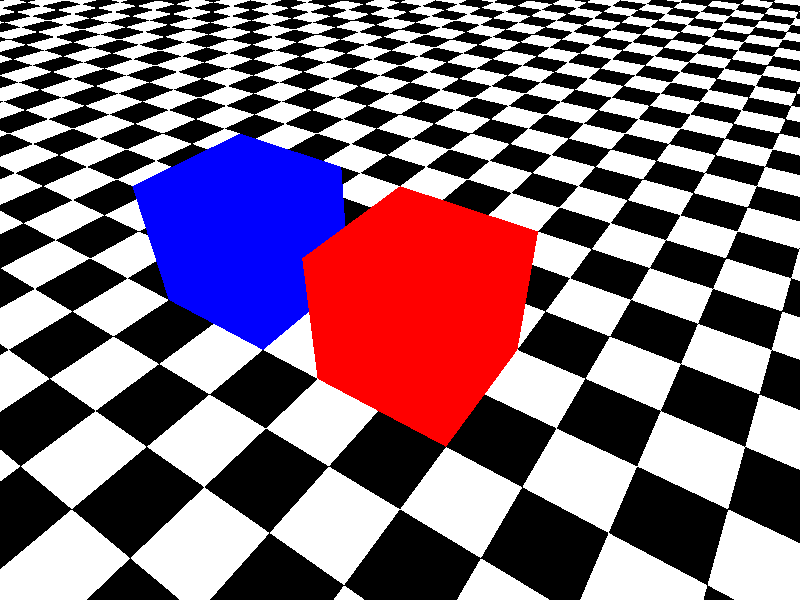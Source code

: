 # include "colors.inc"

camera {
    location <-1, 3,3>
    look_at <1, 0, 0>
}

light_source { <2, 4, 3> color rgb <1, 1, 1> }

plane {
    y, 0
    pigment { 
        checker 
        color Black
        color White
        scale 0.5
    } 
}

box { <0, 0, 0>, <1, 1, 1>
    texture {
        pigment { color rgb <1, 0, 0> }  // Red color
        finish { ambient 0.1 diffuse 0.9 }  // No reflectivity
} 
}

box { <1.5, 0, 0>, <2.5, 1, 1>
    texture {
        pigment { color rgb <0, 0, 1> }  // Blue color
        finish { ambient 0.1 diffuse 0.9 }  // No reflectivity
} 
}